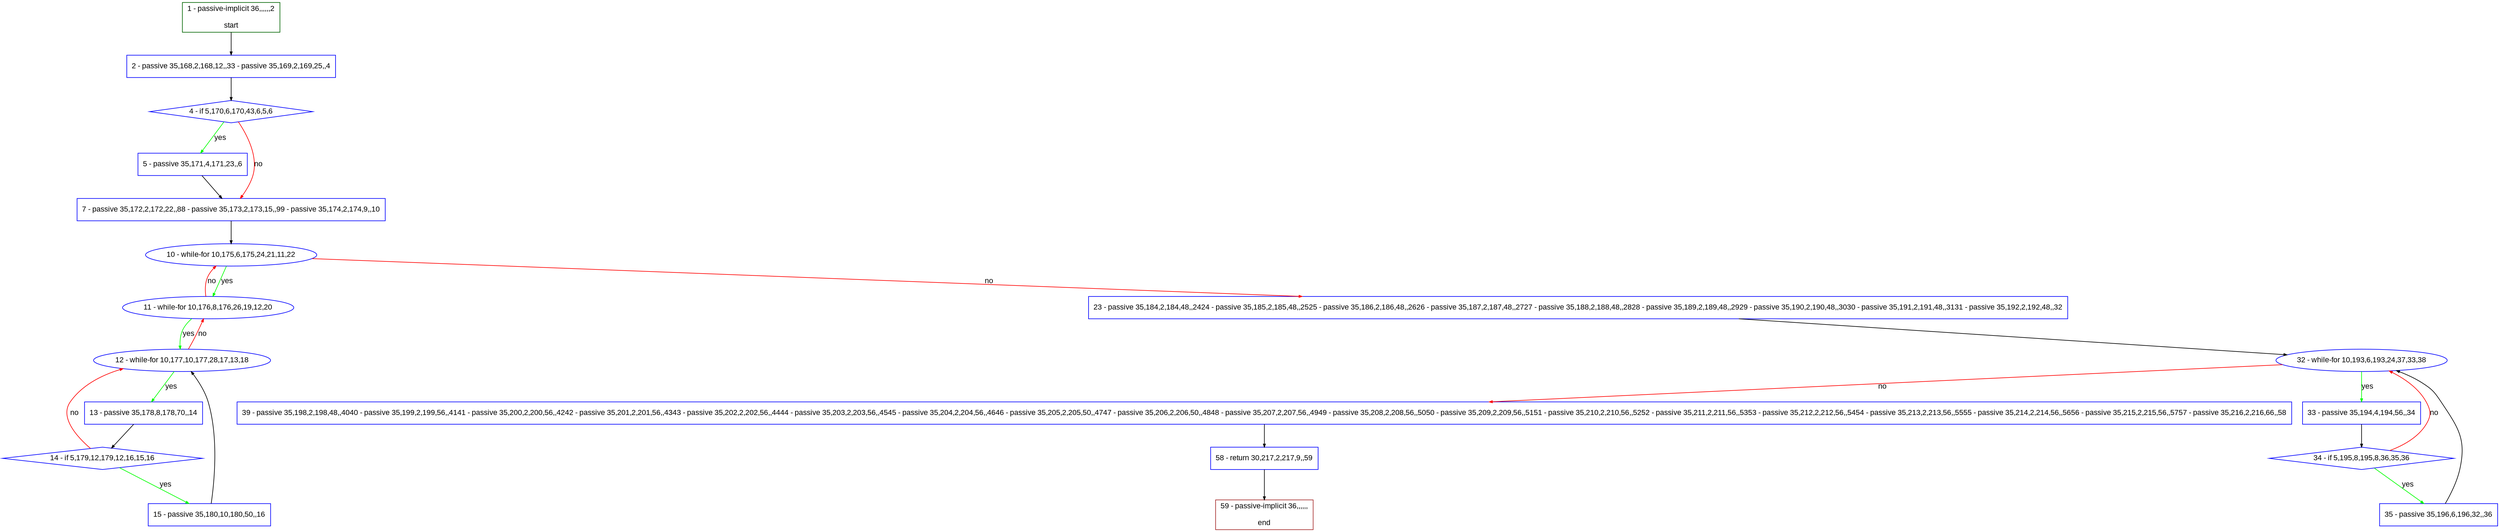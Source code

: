 digraph "" {
  graph [pack="true", label="", fontsize="12", packmode="clust", fontname="Arial", fillcolor="#FFFFCC", bgcolor="white", style="rounded,filled", compound="true"];
  node [node_initialized="no", label="", color="grey", fontsize="12", fillcolor="white", fontname="Arial", style="filled", shape="rectangle", compound="true", fixedsize="false"];
  edge [fontcolor="black", arrowhead="normal", arrowtail="none", arrowsize="0.5", ltail="", label="", color="black", fontsize="12", lhead="", fontname="Arial", dir="forward", compound="true"];
  __N1 [label="2 - passive 35,168,2,168,12,,33 - passive 35,169,2,169,25,,4", color="#0000ff", fillcolor="#ffffff", style="filled", shape="box"];
  __N2 [label="1 - passive-implicit 36,,,,,,2\n\nstart", color="#006400", fillcolor="#ffffff", style="filled", shape="box"];
  __N3 [label="4 - if 5,170,6,170,43,6,5,6", color="#0000ff", fillcolor="#ffffff", style="filled", shape="diamond"];
  __N4 [label="5 - passive 35,171,4,171,23,,6", color="#0000ff", fillcolor="#ffffff", style="filled", shape="box"];
  __N5 [label="7 - passive 35,172,2,172,22,,88 - passive 35,173,2,173,15,,99 - passive 35,174,2,174,9,,10", color="#0000ff", fillcolor="#ffffff", style="filled", shape="box"];
  __N6 [label="10 - while-for 10,175,6,175,24,21,11,22", color="#0000ff", fillcolor="#ffffff", style="filled", shape="oval"];
  __N7 [label="11 - while-for 10,176,8,176,26,19,12,20", color="#0000ff", fillcolor="#ffffff", style="filled", shape="oval"];
  __N8 [label="23 - passive 35,184,2,184,48,,2424 - passive 35,185,2,185,48,,2525 - passive 35,186,2,186,48,,2626 - passive 35,187,2,187,48,,2727 - passive 35,188,2,188,48,,2828 - passive 35,189,2,189,48,,2929 - passive 35,190,2,190,48,,3030 - passive 35,191,2,191,48,,3131 - passive 35,192,2,192,48,,32", color="#0000ff", fillcolor="#ffffff", style="filled", shape="box"];
  __N9 [label="12 - while-for 10,177,10,177,28,17,13,18", color="#0000ff", fillcolor="#ffffff", style="filled", shape="oval"];
  __N10 [label="13 - passive 35,178,8,178,70,,14", color="#0000ff", fillcolor="#ffffff", style="filled", shape="box"];
  __N11 [label="14 - if 5,179,12,179,12,16,15,16", color="#0000ff", fillcolor="#ffffff", style="filled", shape="diamond"];
  __N12 [label="15 - passive 35,180,10,180,50,,16", color="#0000ff", fillcolor="#ffffff", style="filled", shape="box"];
  __N13 [label="32 - while-for 10,193,6,193,24,37,33,38", color="#0000ff", fillcolor="#ffffff", style="filled", shape="oval"];
  __N14 [label="33 - passive 35,194,4,194,56,,34", color="#0000ff", fillcolor="#ffffff", style="filled", shape="box"];
  __N15 [label="39 - passive 35,198,2,198,48,,4040 - passive 35,199,2,199,56,,4141 - passive 35,200,2,200,56,,4242 - passive 35,201,2,201,56,,4343 - passive 35,202,2,202,56,,4444 - passive 35,203,2,203,56,,4545 - passive 35,204,2,204,56,,4646 - passive 35,205,2,205,50,,4747 - passive 35,206,2,206,50,,4848 - passive 35,207,2,207,56,,4949 - passive 35,208,2,208,56,,5050 - passive 35,209,2,209,56,,5151 - passive 35,210,2,210,56,,5252 - passive 35,211,2,211,56,,5353 - passive 35,212,2,212,56,,5454 - passive 35,213,2,213,56,,5555 - passive 35,214,2,214,56,,5656 - passive 35,215,2,215,56,,5757 - passive 35,216,2,216,66,,58", color="#0000ff", fillcolor="#ffffff", style="filled", shape="box"];
  __N16 [label="34 - if 5,195,8,195,8,36,35,36", color="#0000ff", fillcolor="#ffffff", style="filled", shape="diamond"];
  __N17 [label="35 - passive 35,196,6,196,32,,36", color="#0000ff", fillcolor="#ffffff", style="filled", shape="box"];
  __N18 [label="58 - return 30,217,2,217,9,,59", color="#0000ff", fillcolor="#ffffff", style="filled", shape="box"];
  __N19 [label="59 - passive-implicit 36,,,,,,\n\nend", color="#a52a2a", fillcolor="#ffffff", style="filled", shape="box"];
  __N2 -> __N1 [arrowhead="normal", arrowtail="none", color="#000000", label="", dir="forward"];
  __N1 -> __N3 [arrowhead="normal", arrowtail="none", color="#000000", label="", dir="forward"];
  __N3 -> __N4 [arrowhead="normal", arrowtail="none", color="#00ff00", label="yes", dir="forward"];
  __N3 -> __N5 [arrowhead="normal", arrowtail="none", color="#ff0000", label="no", dir="forward"];
  __N4 -> __N5 [arrowhead="normal", arrowtail="none", color="#000000", label="", dir="forward"];
  __N5 -> __N6 [arrowhead="normal", arrowtail="none", color="#000000", label="", dir="forward"];
  __N6 -> __N7 [arrowhead="normal", arrowtail="none", color="#00ff00", label="yes", dir="forward"];
  __N7 -> __N6 [arrowhead="normal", arrowtail="none", color="#ff0000", label="no", dir="forward"];
  __N6 -> __N8 [arrowhead="normal", arrowtail="none", color="#ff0000", label="no", dir="forward"];
  __N7 -> __N9 [arrowhead="normal", arrowtail="none", color="#00ff00", label="yes", dir="forward"];
  __N9 -> __N7 [arrowhead="normal", arrowtail="none", color="#ff0000", label="no", dir="forward"];
  __N9 -> __N10 [arrowhead="normal", arrowtail="none", color="#00ff00", label="yes", dir="forward"];
  __N10 -> __N11 [arrowhead="normal", arrowtail="none", color="#000000", label="", dir="forward"];
  __N11 -> __N9 [arrowhead="normal", arrowtail="none", color="#ff0000", label="no", dir="forward"];
  __N11 -> __N12 [arrowhead="normal", arrowtail="none", color="#00ff00", label="yes", dir="forward"];
  __N12 -> __N9 [arrowhead="normal", arrowtail="none", color="#000000", label="", dir="forward"];
  __N8 -> __N13 [arrowhead="normal", arrowtail="none", color="#000000", label="", dir="forward"];
  __N13 -> __N14 [arrowhead="normal", arrowtail="none", color="#00ff00", label="yes", dir="forward"];
  __N13 -> __N15 [arrowhead="normal", arrowtail="none", color="#ff0000", label="no", dir="forward"];
  __N14 -> __N16 [arrowhead="normal", arrowtail="none", color="#000000", label="", dir="forward"];
  __N16 -> __N13 [arrowhead="normal", arrowtail="none", color="#ff0000", label="no", dir="forward"];
  __N16 -> __N17 [arrowhead="normal", arrowtail="none", color="#00ff00", label="yes", dir="forward"];
  __N17 -> __N13 [arrowhead="normal", arrowtail="none", color="#000000", label="", dir="forward"];
  __N15 -> __N18 [arrowhead="normal", arrowtail="none", color="#000000", label="", dir="forward"];
  __N18 -> __N19 [arrowhead="normal", arrowtail="none", color="#000000", label="", dir="forward"];
}
